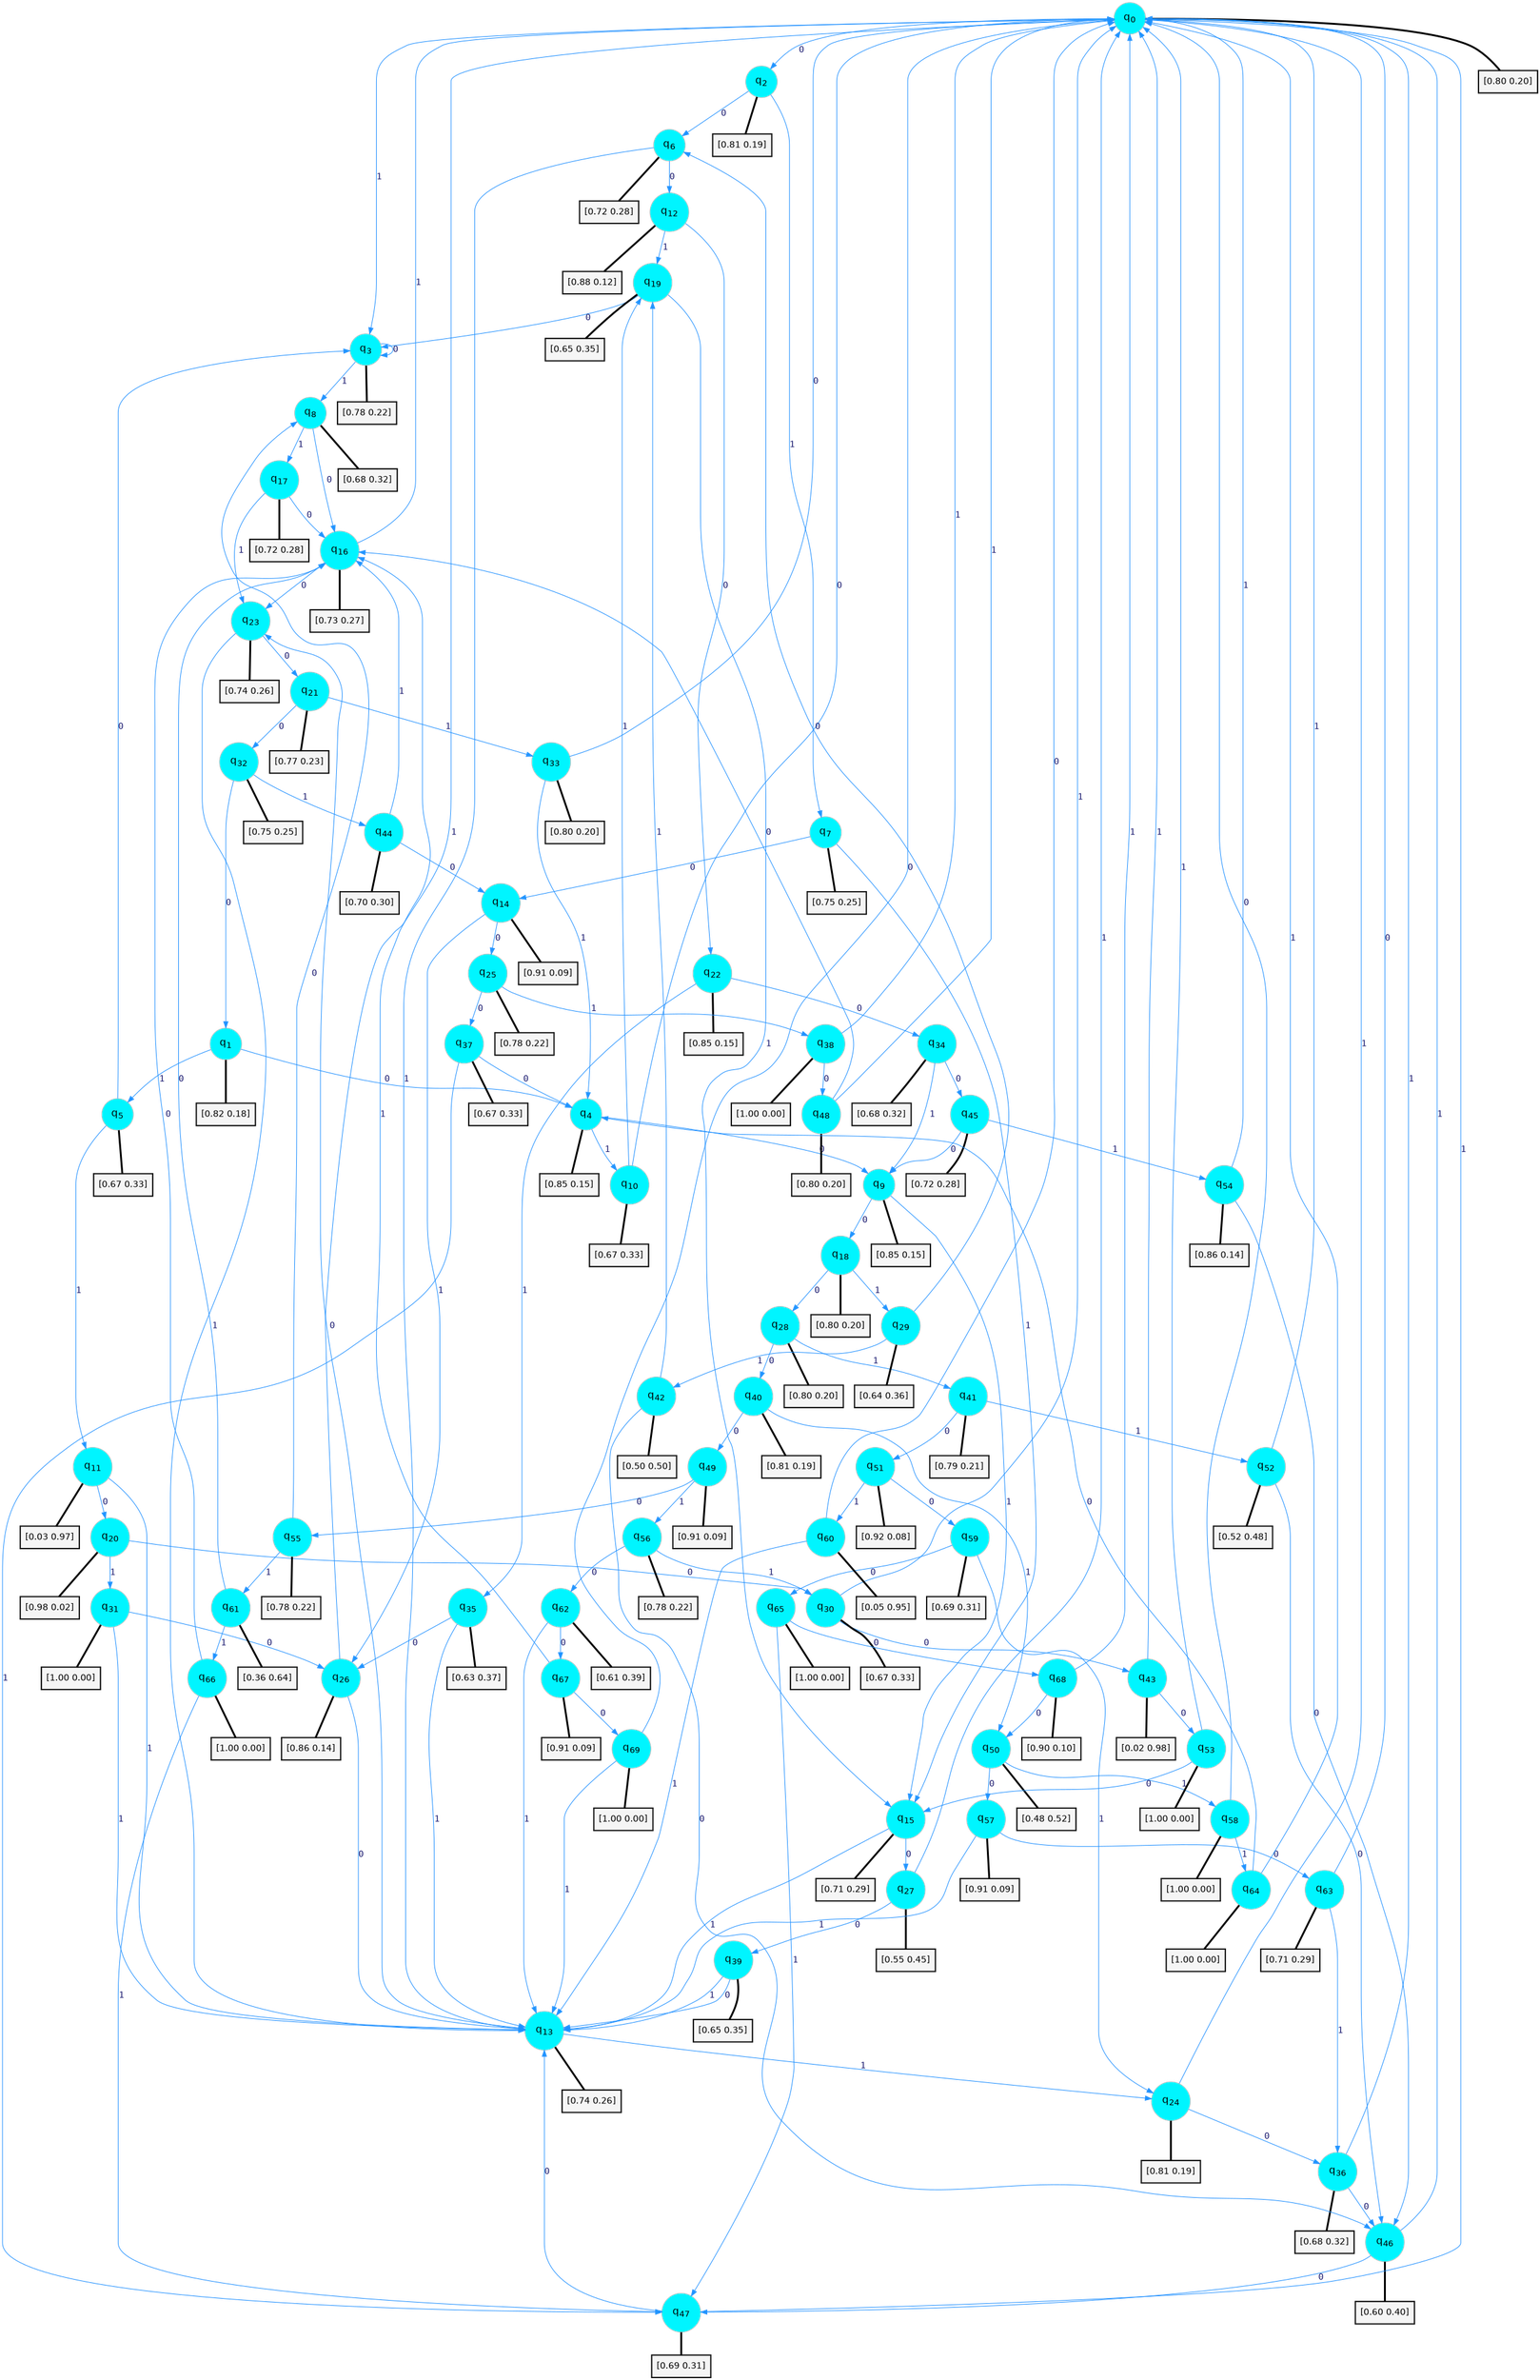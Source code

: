 digraph G {
graph [
bgcolor=transparent, dpi=300, rankdir=TD, size="40,25"];
node [
color=gray, fillcolor=turquoise1, fontcolor=black, fontname=Helvetica, fontsize=16, fontweight=bold, shape=circle, style=filled];
edge [
arrowsize=1, color=dodgerblue1, fontcolor=midnightblue, fontname=courier, fontweight=bold, penwidth=1, style=solid, weight=20];
0[label=<q<SUB>0</SUB>>];
1[label=<q<SUB>1</SUB>>];
2[label=<q<SUB>2</SUB>>];
3[label=<q<SUB>3</SUB>>];
4[label=<q<SUB>4</SUB>>];
5[label=<q<SUB>5</SUB>>];
6[label=<q<SUB>6</SUB>>];
7[label=<q<SUB>7</SUB>>];
8[label=<q<SUB>8</SUB>>];
9[label=<q<SUB>9</SUB>>];
10[label=<q<SUB>10</SUB>>];
11[label=<q<SUB>11</SUB>>];
12[label=<q<SUB>12</SUB>>];
13[label=<q<SUB>13</SUB>>];
14[label=<q<SUB>14</SUB>>];
15[label=<q<SUB>15</SUB>>];
16[label=<q<SUB>16</SUB>>];
17[label=<q<SUB>17</SUB>>];
18[label=<q<SUB>18</SUB>>];
19[label=<q<SUB>19</SUB>>];
20[label=<q<SUB>20</SUB>>];
21[label=<q<SUB>21</SUB>>];
22[label=<q<SUB>22</SUB>>];
23[label=<q<SUB>23</SUB>>];
24[label=<q<SUB>24</SUB>>];
25[label=<q<SUB>25</SUB>>];
26[label=<q<SUB>26</SUB>>];
27[label=<q<SUB>27</SUB>>];
28[label=<q<SUB>28</SUB>>];
29[label=<q<SUB>29</SUB>>];
30[label=<q<SUB>30</SUB>>];
31[label=<q<SUB>31</SUB>>];
32[label=<q<SUB>32</SUB>>];
33[label=<q<SUB>33</SUB>>];
34[label=<q<SUB>34</SUB>>];
35[label=<q<SUB>35</SUB>>];
36[label=<q<SUB>36</SUB>>];
37[label=<q<SUB>37</SUB>>];
38[label=<q<SUB>38</SUB>>];
39[label=<q<SUB>39</SUB>>];
40[label=<q<SUB>40</SUB>>];
41[label=<q<SUB>41</SUB>>];
42[label=<q<SUB>42</SUB>>];
43[label=<q<SUB>43</SUB>>];
44[label=<q<SUB>44</SUB>>];
45[label=<q<SUB>45</SUB>>];
46[label=<q<SUB>46</SUB>>];
47[label=<q<SUB>47</SUB>>];
48[label=<q<SUB>48</SUB>>];
49[label=<q<SUB>49</SUB>>];
50[label=<q<SUB>50</SUB>>];
51[label=<q<SUB>51</SUB>>];
52[label=<q<SUB>52</SUB>>];
53[label=<q<SUB>53</SUB>>];
54[label=<q<SUB>54</SUB>>];
55[label=<q<SUB>55</SUB>>];
56[label=<q<SUB>56</SUB>>];
57[label=<q<SUB>57</SUB>>];
58[label=<q<SUB>58</SUB>>];
59[label=<q<SUB>59</SUB>>];
60[label=<q<SUB>60</SUB>>];
61[label=<q<SUB>61</SUB>>];
62[label=<q<SUB>62</SUB>>];
63[label=<q<SUB>63</SUB>>];
64[label=<q<SUB>64</SUB>>];
65[label=<q<SUB>65</SUB>>];
66[label=<q<SUB>66</SUB>>];
67[label=<q<SUB>67</SUB>>];
68[label=<q<SUB>68</SUB>>];
69[label=<q<SUB>69</SUB>>];
70[label="[0.80 0.20]", shape=box,fontcolor=black, fontname=Helvetica, fontsize=14, penwidth=2, fillcolor=whitesmoke,color=black];
71[label="[0.82 0.18]", shape=box,fontcolor=black, fontname=Helvetica, fontsize=14, penwidth=2, fillcolor=whitesmoke,color=black];
72[label="[0.81 0.19]", shape=box,fontcolor=black, fontname=Helvetica, fontsize=14, penwidth=2, fillcolor=whitesmoke,color=black];
73[label="[0.78 0.22]", shape=box,fontcolor=black, fontname=Helvetica, fontsize=14, penwidth=2, fillcolor=whitesmoke,color=black];
74[label="[0.85 0.15]", shape=box,fontcolor=black, fontname=Helvetica, fontsize=14, penwidth=2, fillcolor=whitesmoke,color=black];
75[label="[0.67 0.33]", shape=box,fontcolor=black, fontname=Helvetica, fontsize=14, penwidth=2, fillcolor=whitesmoke,color=black];
76[label="[0.72 0.28]", shape=box,fontcolor=black, fontname=Helvetica, fontsize=14, penwidth=2, fillcolor=whitesmoke,color=black];
77[label="[0.75 0.25]", shape=box,fontcolor=black, fontname=Helvetica, fontsize=14, penwidth=2, fillcolor=whitesmoke,color=black];
78[label="[0.68 0.32]", shape=box,fontcolor=black, fontname=Helvetica, fontsize=14, penwidth=2, fillcolor=whitesmoke,color=black];
79[label="[0.85 0.15]", shape=box,fontcolor=black, fontname=Helvetica, fontsize=14, penwidth=2, fillcolor=whitesmoke,color=black];
80[label="[0.67 0.33]", shape=box,fontcolor=black, fontname=Helvetica, fontsize=14, penwidth=2, fillcolor=whitesmoke,color=black];
81[label="[0.03 0.97]", shape=box,fontcolor=black, fontname=Helvetica, fontsize=14, penwidth=2, fillcolor=whitesmoke,color=black];
82[label="[0.88 0.12]", shape=box,fontcolor=black, fontname=Helvetica, fontsize=14, penwidth=2, fillcolor=whitesmoke,color=black];
83[label="[0.74 0.26]", shape=box,fontcolor=black, fontname=Helvetica, fontsize=14, penwidth=2, fillcolor=whitesmoke,color=black];
84[label="[0.91 0.09]", shape=box,fontcolor=black, fontname=Helvetica, fontsize=14, penwidth=2, fillcolor=whitesmoke,color=black];
85[label="[0.71 0.29]", shape=box,fontcolor=black, fontname=Helvetica, fontsize=14, penwidth=2, fillcolor=whitesmoke,color=black];
86[label="[0.73 0.27]", shape=box,fontcolor=black, fontname=Helvetica, fontsize=14, penwidth=2, fillcolor=whitesmoke,color=black];
87[label="[0.72 0.28]", shape=box,fontcolor=black, fontname=Helvetica, fontsize=14, penwidth=2, fillcolor=whitesmoke,color=black];
88[label="[0.80 0.20]", shape=box,fontcolor=black, fontname=Helvetica, fontsize=14, penwidth=2, fillcolor=whitesmoke,color=black];
89[label="[0.65 0.35]", shape=box,fontcolor=black, fontname=Helvetica, fontsize=14, penwidth=2, fillcolor=whitesmoke,color=black];
90[label="[0.98 0.02]", shape=box,fontcolor=black, fontname=Helvetica, fontsize=14, penwidth=2, fillcolor=whitesmoke,color=black];
91[label="[0.77 0.23]", shape=box,fontcolor=black, fontname=Helvetica, fontsize=14, penwidth=2, fillcolor=whitesmoke,color=black];
92[label="[0.85 0.15]", shape=box,fontcolor=black, fontname=Helvetica, fontsize=14, penwidth=2, fillcolor=whitesmoke,color=black];
93[label="[0.74 0.26]", shape=box,fontcolor=black, fontname=Helvetica, fontsize=14, penwidth=2, fillcolor=whitesmoke,color=black];
94[label="[0.81 0.19]", shape=box,fontcolor=black, fontname=Helvetica, fontsize=14, penwidth=2, fillcolor=whitesmoke,color=black];
95[label="[0.78 0.22]", shape=box,fontcolor=black, fontname=Helvetica, fontsize=14, penwidth=2, fillcolor=whitesmoke,color=black];
96[label="[0.86 0.14]", shape=box,fontcolor=black, fontname=Helvetica, fontsize=14, penwidth=2, fillcolor=whitesmoke,color=black];
97[label="[0.55 0.45]", shape=box,fontcolor=black, fontname=Helvetica, fontsize=14, penwidth=2, fillcolor=whitesmoke,color=black];
98[label="[0.80 0.20]", shape=box,fontcolor=black, fontname=Helvetica, fontsize=14, penwidth=2, fillcolor=whitesmoke,color=black];
99[label="[0.64 0.36]", shape=box,fontcolor=black, fontname=Helvetica, fontsize=14, penwidth=2, fillcolor=whitesmoke,color=black];
100[label="[0.67 0.33]", shape=box,fontcolor=black, fontname=Helvetica, fontsize=14, penwidth=2, fillcolor=whitesmoke,color=black];
101[label="[1.00 0.00]", shape=box,fontcolor=black, fontname=Helvetica, fontsize=14, penwidth=2, fillcolor=whitesmoke,color=black];
102[label="[0.75 0.25]", shape=box,fontcolor=black, fontname=Helvetica, fontsize=14, penwidth=2, fillcolor=whitesmoke,color=black];
103[label="[0.80 0.20]", shape=box,fontcolor=black, fontname=Helvetica, fontsize=14, penwidth=2, fillcolor=whitesmoke,color=black];
104[label="[0.68 0.32]", shape=box,fontcolor=black, fontname=Helvetica, fontsize=14, penwidth=2, fillcolor=whitesmoke,color=black];
105[label="[0.63 0.37]", shape=box,fontcolor=black, fontname=Helvetica, fontsize=14, penwidth=2, fillcolor=whitesmoke,color=black];
106[label="[0.68 0.32]", shape=box,fontcolor=black, fontname=Helvetica, fontsize=14, penwidth=2, fillcolor=whitesmoke,color=black];
107[label="[0.67 0.33]", shape=box,fontcolor=black, fontname=Helvetica, fontsize=14, penwidth=2, fillcolor=whitesmoke,color=black];
108[label="[1.00 0.00]", shape=box,fontcolor=black, fontname=Helvetica, fontsize=14, penwidth=2, fillcolor=whitesmoke,color=black];
109[label="[0.65 0.35]", shape=box,fontcolor=black, fontname=Helvetica, fontsize=14, penwidth=2, fillcolor=whitesmoke,color=black];
110[label="[0.81 0.19]", shape=box,fontcolor=black, fontname=Helvetica, fontsize=14, penwidth=2, fillcolor=whitesmoke,color=black];
111[label="[0.79 0.21]", shape=box,fontcolor=black, fontname=Helvetica, fontsize=14, penwidth=2, fillcolor=whitesmoke,color=black];
112[label="[0.50 0.50]", shape=box,fontcolor=black, fontname=Helvetica, fontsize=14, penwidth=2, fillcolor=whitesmoke,color=black];
113[label="[0.02 0.98]", shape=box,fontcolor=black, fontname=Helvetica, fontsize=14, penwidth=2, fillcolor=whitesmoke,color=black];
114[label="[0.70 0.30]", shape=box,fontcolor=black, fontname=Helvetica, fontsize=14, penwidth=2, fillcolor=whitesmoke,color=black];
115[label="[0.72 0.28]", shape=box,fontcolor=black, fontname=Helvetica, fontsize=14, penwidth=2, fillcolor=whitesmoke,color=black];
116[label="[0.60 0.40]", shape=box,fontcolor=black, fontname=Helvetica, fontsize=14, penwidth=2, fillcolor=whitesmoke,color=black];
117[label="[0.69 0.31]", shape=box,fontcolor=black, fontname=Helvetica, fontsize=14, penwidth=2, fillcolor=whitesmoke,color=black];
118[label="[0.80 0.20]", shape=box,fontcolor=black, fontname=Helvetica, fontsize=14, penwidth=2, fillcolor=whitesmoke,color=black];
119[label="[0.91 0.09]", shape=box,fontcolor=black, fontname=Helvetica, fontsize=14, penwidth=2, fillcolor=whitesmoke,color=black];
120[label="[0.48 0.52]", shape=box,fontcolor=black, fontname=Helvetica, fontsize=14, penwidth=2, fillcolor=whitesmoke,color=black];
121[label="[0.92 0.08]", shape=box,fontcolor=black, fontname=Helvetica, fontsize=14, penwidth=2, fillcolor=whitesmoke,color=black];
122[label="[0.52 0.48]", shape=box,fontcolor=black, fontname=Helvetica, fontsize=14, penwidth=2, fillcolor=whitesmoke,color=black];
123[label="[1.00 0.00]", shape=box,fontcolor=black, fontname=Helvetica, fontsize=14, penwidth=2, fillcolor=whitesmoke,color=black];
124[label="[0.86 0.14]", shape=box,fontcolor=black, fontname=Helvetica, fontsize=14, penwidth=2, fillcolor=whitesmoke,color=black];
125[label="[0.78 0.22]", shape=box,fontcolor=black, fontname=Helvetica, fontsize=14, penwidth=2, fillcolor=whitesmoke,color=black];
126[label="[0.78 0.22]", shape=box,fontcolor=black, fontname=Helvetica, fontsize=14, penwidth=2, fillcolor=whitesmoke,color=black];
127[label="[0.91 0.09]", shape=box,fontcolor=black, fontname=Helvetica, fontsize=14, penwidth=2, fillcolor=whitesmoke,color=black];
128[label="[1.00 0.00]", shape=box,fontcolor=black, fontname=Helvetica, fontsize=14, penwidth=2, fillcolor=whitesmoke,color=black];
129[label="[0.69 0.31]", shape=box,fontcolor=black, fontname=Helvetica, fontsize=14, penwidth=2, fillcolor=whitesmoke,color=black];
130[label="[0.05 0.95]", shape=box,fontcolor=black, fontname=Helvetica, fontsize=14, penwidth=2, fillcolor=whitesmoke,color=black];
131[label="[0.36 0.64]", shape=box,fontcolor=black, fontname=Helvetica, fontsize=14, penwidth=2, fillcolor=whitesmoke,color=black];
132[label="[0.61 0.39]", shape=box,fontcolor=black, fontname=Helvetica, fontsize=14, penwidth=2, fillcolor=whitesmoke,color=black];
133[label="[0.71 0.29]", shape=box,fontcolor=black, fontname=Helvetica, fontsize=14, penwidth=2, fillcolor=whitesmoke,color=black];
134[label="[1.00 0.00]", shape=box,fontcolor=black, fontname=Helvetica, fontsize=14, penwidth=2, fillcolor=whitesmoke,color=black];
135[label="[1.00 0.00]", shape=box,fontcolor=black, fontname=Helvetica, fontsize=14, penwidth=2, fillcolor=whitesmoke,color=black];
136[label="[1.00 0.00]", shape=box,fontcolor=black, fontname=Helvetica, fontsize=14, penwidth=2, fillcolor=whitesmoke,color=black];
137[label="[0.91 0.09]", shape=box,fontcolor=black, fontname=Helvetica, fontsize=14, penwidth=2, fillcolor=whitesmoke,color=black];
138[label="[0.90 0.10]", shape=box,fontcolor=black, fontname=Helvetica, fontsize=14, penwidth=2, fillcolor=whitesmoke,color=black];
139[label="[1.00 0.00]", shape=box,fontcolor=black, fontname=Helvetica, fontsize=14, penwidth=2, fillcolor=whitesmoke,color=black];
0->2 [label=0];
0->3 [label=1];
0->70 [arrowhead=none, penwidth=3,color=black];
1->4 [label=0];
1->5 [label=1];
1->71 [arrowhead=none, penwidth=3,color=black];
2->6 [label=0];
2->7 [label=1];
2->72 [arrowhead=none, penwidth=3,color=black];
3->3 [label=0];
3->8 [label=1];
3->73 [arrowhead=none, penwidth=3,color=black];
4->9 [label=0];
4->10 [label=1];
4->74 [arrowhead=none, penwidth=3,color=black];
5->3 [label=0];
5->11 [label=1];
5->75 [arrowhead=none, penwidth=3,color=black];
6->12 [label=0];
6->13 [label=1];
6->76 [arrowhead=none, penwidth=3,color=black];
7->14 [label=0];
7->15 [label=1];
7->77 [arrowhead=none, penwidth=3,color=black];
8->16 [label=0];
8->17 [label=1];
8->78 [arrowhead=none, penwidth=3,color=black];
9->18 [label=0];
9->15 [label=1];
9->79 [arrowhead=none, penwidth=3,color=black];
10->0 [label=0];
10->19 [label=1];
10->80 [arrowhead=none, penwidth=3,color=black];
11->20 [label=0];
11->13 [label=1];
11->81 [arrowhead=none, penwidth=3,color=black];
12->22 [label=0];
12->19 [label=1];
12->82 [arrowhead=none, penwidth=3,color=black];
13->23 [label=0];
13->24 [label=1];
13->83 [arrowhead=none, penwidth=3,color=black];
14->25 [label=0];
14->26 [label=1];
14->84 [arrowhead=none, penwidth=3,color=black];
15->27 [label=0];
15->13 [label=1];
15->85 [arrowhead=none, penwidth=3,color=black];
16->23 [label=0];
16->0 [label=1];
16->86 [arrowhead=none, penwidth=3,color=black];
17->16 [label=0];
17->23 [label=1];
17->87 [arrowhead=none, penwidth=3,color=black];
18->28 [label=0];
18->29 [label=1];
18->88 [arrowhead=none, penwidth=3,color=black];
19->3 [label=0];
19->15 [label=1];
19->89 [arrowhead=none, penwidth=3,color=black];
20->30 [label=0];
20->31 [label=1];
20->90 [arrowhead=none, penwidth=3,color=black];
21->32 [label=0];
21->33 [label=1];
21->91 [arrowhead=none, penwidth=3,color=black];
22->34 [label=0];
22->35 [label=1];
22->92 [arrowhead=none, penwidth=3,color=black];
23->21 [label=0];
23->13 [label=1];
23->93 [arrowhead=none, penwidth=3,color=black];
24->36 [label=0];
24->0 [label=1];
24->94 [arrowhead=none, penwidth=3,color=black];
25->37 [label=0];
25->38 [label=1];
25->95 [arrowhead=none, penwidth=3,color=black];
26->13 [label=0];
26->0 [label=1];
26->96 [arrowhead=none, penwidth=3,color=black];
27->39 [label=0];
27->0 [label=1];
27->97 [arrowhead=none, penwidth=3,color=black];
28->40 [label=0];
28->41 [label=1];
28->98 [arrowhead=none, penwidth=3,color=black];
29->6 [label=0];
29->42 [label=1];
29->99 [arrowhead=none, penwidth=3,color=black];
30->43 [label=0];
30->0 [label=1];
30->100 [arrowhead=none, penwidth=3,color=black];
31->26 [label=0];
31->13 [label=1];
31->101 [arrowhead=none, penwidth=3,color=black];
32->1 [label=0];
32->44 [label=1];
32->102 [arrowhead=none, penwidth=3,color=black];
33->0 [label=0];
33->4 [label=1];
33->103 [arrowhead=none, penwidth=3,color=black];
34->45 [label=0];
34->9 [label=1];
34->104 [arrowhead=none, penwidth=3,color=black];
35->26 [label=0];
35->13 [label=1];
35->105 [arrowhead=none, penwidth=3,color=black];
36->46 [label=0];
36->0 [label=1];
36->106 [arrowhead=none, penwidth=3,color=black];
37->4 [label=0];
37->47 [label=1];
37->107 [arrowhead=none, penwidth=3,color=black];
38->48 [label=0];
38->0 [label=1];
38->108 [arrowhead=none, penwidth=3,color=black];
39->13 [label=0];
39->13 [label=1];
39->109 [arrowhead=none, penwidth=3,color=black];
40->49 [label=0];
40->50 [label=1];
40->110 [arrowhead=none, penwidth=3,color=black];
41->51 [label=0];
41->52 [label=1];
41->111 [arrowhead=none, penwidth=3,color=black];
42->46 [label=0];
42->19 [label=1];
42->112 [arrowhead=none, penwidth=3,color=black];
43->53 [label=0];
43->0 [label=1];
43->113 [arrowhead=none, penwidth=3,color=black];
44->14 [label=0];
44->16 [label=1];
44->114 [arrowhead=none, penwidth=3,color=black];
45->9 [label=0];
45->54 [label=1];
45->115 [arrowhead=none, penwidth=3,color=black];
46->47 [label=0];
46->0 [label=1];
46->116 [arrowhead=none, penwidth=3,color=black];
47->13 [label=0];
47->0 [label=1];
47->117 [arrowhead=none, penwidth=3,color=black];
48->16 [label=0];
48->0 [label=1];
48->118 [arrowhead=none, penwidth=3,color=black];
49->55 [label=0];
49->56 [label=1];
49->119 [arrowhead=none, penwidth=3,color=black];
50->57 [label=0];
50->58 [label=1];
50->120 [arrowhead=none, penwidth=3,color=black];
51->59 [label=0];
51->60 [label=1];
51->121 [arrowhead=none, penwidth=3,color=black];
52->46 [label=0];
52->0 [label=1];
52->122 [arrowhead=none, penwidth=3,color=black];
53->15 [label=0];
53->0 [label=1];
53->123 [arrowhead=none, penwidth=3,color=black];
54->46 [label=0];
54->0 [label=1];
54->124 [arrowhead=none, penwidth=3,color=black];
55->8 [label=0];
55->61 [label=1];
55->125 [arrowhead=none, penwidth=3,color=black];
56->62 [label=0];
56->30 [label=1];
56->126 [arrowhead=none, penwidth=3,color=black];
57->63 [label=0];
57->13 [label=1];
57->127 [arrowhead=none, penwidth=3,color=black];
58->0 [label=0];
58->64 [label=1];
58->128 [arrowhead=none, penwidth=3,color=black];
59->65 [label=0];
59->24 [label=1];
59->129 [arrowhead=none, penwidth=3,color=black];
60->0 [label=0];
60->13 [label=1];
60->130 [arrowhead=none, penwidth=3,color=black];
61->16 [label=0];
61->66 [label=1];
61->131 [arrowhead=none, penwidth=3,color=black];
62->67 [label=0];
62->13 [label=1];
62->132 [arrowhead=none, penwidth=3,color=black];
63->0 [label=0];
63->36 [label=1];
63->133 [arrowhead=none, penwidth=3,color=black];
64->4 [label=0];
64->0 [label=1];
64->134 [arrowhead=none, penwidth=3,color=black];
65->68 [label=0];
65->47 [label=1];
65->135 [arrowhead=none, penwidth=3,color=black];
66->16 [label=0];
66->47 [label=1];
66->136 [arrowhead=none, penwidth=3,color=black];
67->69 [label=0];
67->16 [label=1];
67->137 [arrowhead=none, penwidth=3,color=black];
68->50 [label=0];
68->0 [label=1];
68->138 [arrowhead=none, penwidth=3,color=black];
69->0 [label=0];
69->13 [label=1];
69->139 [arrowhead=none, penwidth=3,color=black];
}
